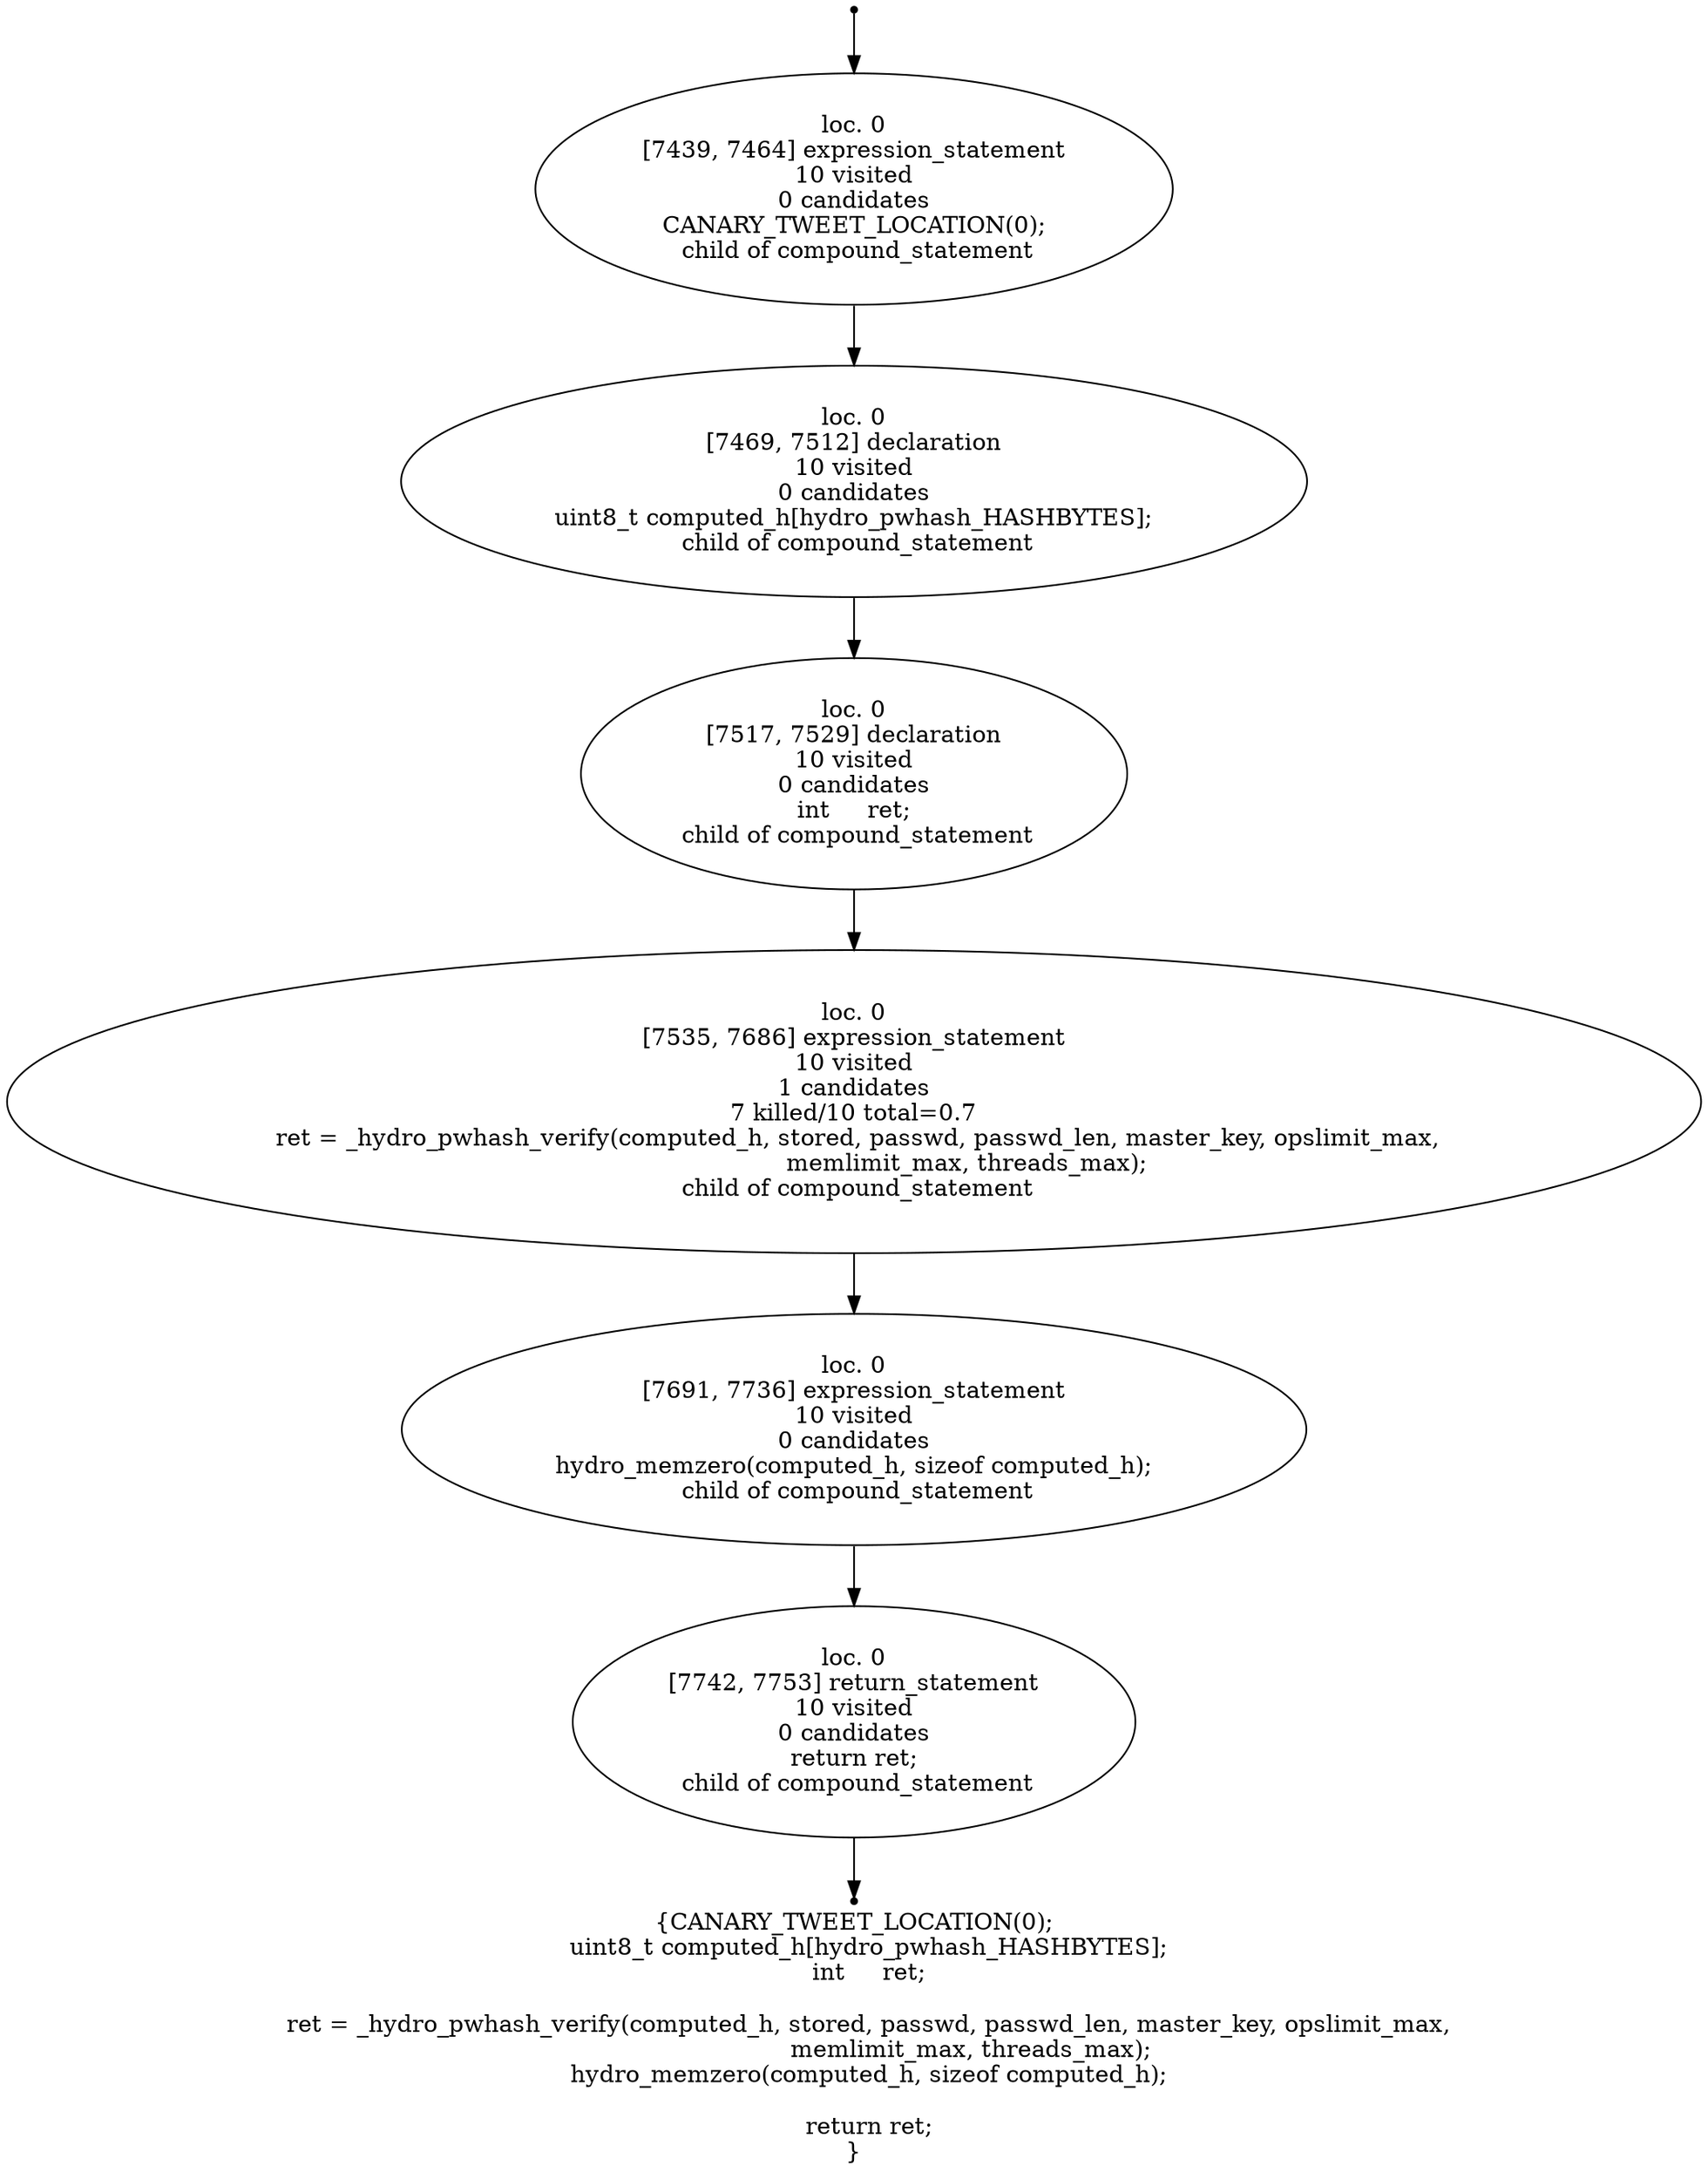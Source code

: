 digraph hydro_pwhash_verify_localised_5 {
	initial [shape=point]
	initial -> "loc. 0
[7439, 7464] expression_statement
10 visited
0 candidates
 CANARY_TWEET_LOCATION(0); 
 child of compound_statement"
	final [shape=point]
	"loc. 0
[7742, 7753] return_statement
10 visited
0 candidates
 return ret; 
 child of compound_statement" -> final
	"loc. 0
[7439, 7464] expression_statement
10 visited
0 candidates
 CANARY_TWEET_LOCATION(0); 
 child of compound_statement"
	"loc. 0
[7439, 7464] expression_statement
10 visited
0 candidates
 CANARY_TWEET_LOCATION(0); 
 child of compound_statement" -> "loc. 0
[7469, 7512] declaration
10 visited
0 candidates
 uint8_t computed_h[hydro_pwhash_HASHBYTES]; 
 child of compound_statement"
	"loc. 0
[7469, 7512] declaration
10 visited
0 candidates
 uint8_t computed_h[hydro_pwhash_HASHBYTES]; 
 child of compound_statement"
	"loc. 0
[7469, 7512] declaration
10 visited
0 candidates
 uint8_t computed_h[hydro_pwhash_HASHBYTES]; 
 child of compound_statement" -> "loc. 0
[7517, 7529] declaration
10 visited
0 candidates
 int     ret; 
 child of compound_statement"
	"loc. 0
[7517, 7529] declaration
10 visited
0 candidates
 int     ret; 
 child of compound_statement"
	"loc. 0
[7517, 7529] declaration
10 visited
0 candidates
 int     ret; 
 child of compound_statement" -> "loc. 0
[7535, 7686] expression_statement
10 visited
1 candidates
7 killed/10 total=0.7
 ret = _hydro_pwhash_verify(computed_h, stored, passwd, passwd_len, master_key, opslimit_max,
                               memlimit_max, threads_max); 
 child of compound_statement"
	"loc. 0
[7535, 7686] expression_statement
10 visited
1 candidates
7 killed/10 total=0.7
 ret = _hydro_pwhash_verify(computed_h, stored, passwd, passwd_len, master_key, opslimit_max,
                               memlimit_max, threads_max); 
 child of compound_statement"
	"loc. 0
[7535, 7686] expression_statement
10 visited
1 candidates
7 killed/10 total=0.7
 ret = _hydro_pwhash_verify(computed_h, stored, passwd, passwd_len, master_key, opslimit_max,
                               memlimit_max, threads_max); 
 child of compound_statement" -> "loc. 0
[7691, 7736] expression_statement
10 visited
0 candidates
 hydro_memzero(computed_h, sizeof computed_h); 
 child of compound_statement"
	"loc. 0
[7691, 7736] expression_statement
10 visited
0 candidates
 hydro_memzero(computed_h, sizeof computed_h); 
 child of compound_statement"
	"loc. 0
[7691, 7736] expression_statement
10 visited
0 candidates
 hydro_memzero(computed_h, sizeof computed_h); 
 child of compound_statement" -> "loc. 0
[7742, 7753] return_statement
10 visited
0 candidates
 return ret; 
 child of compound_statement"
	"loc. 0
[7742, 7753] return_statement
10 visited
0 candidates
 return ret; 
 child of compound_statement"
	label="{CANARY_TWEET_LOCATION(0);
    uint8_t computed_h[hydro_pwhash_HASHBYTES];
    int     ret;

    ret = _hydro_pwhash_verify(computed_h, stored, passwd, passwd_len, master_key, opslimit_max,
                               memlimit_max, threads_max);
    hydro_memzero(computed_h, sizeof computed_h);

    return ret;
}"
}
